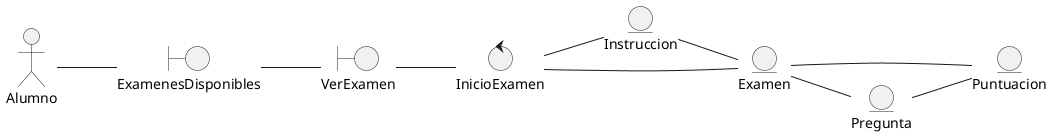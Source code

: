 @startuml
left to right direction
hide footbox
hide link
Actor Alumno
boundary ExamenesDisponibles

boundary VerExamen
entity Instruccion
entity Examen
entity Puntuacion
entity Pregunta
control InicioExamen

Alumno  -- ExamenesDisponibles
ExamenesDisponibles -- VerExamen
VerExamen -- InicioExamen
InicioExamen -- Instruccion
InicioExamen -- Examen
Instruccion -- Examen
Examen -- Pregunta
Examen -- Puntuacion
Pregunta -- Puntuacion
@enduml